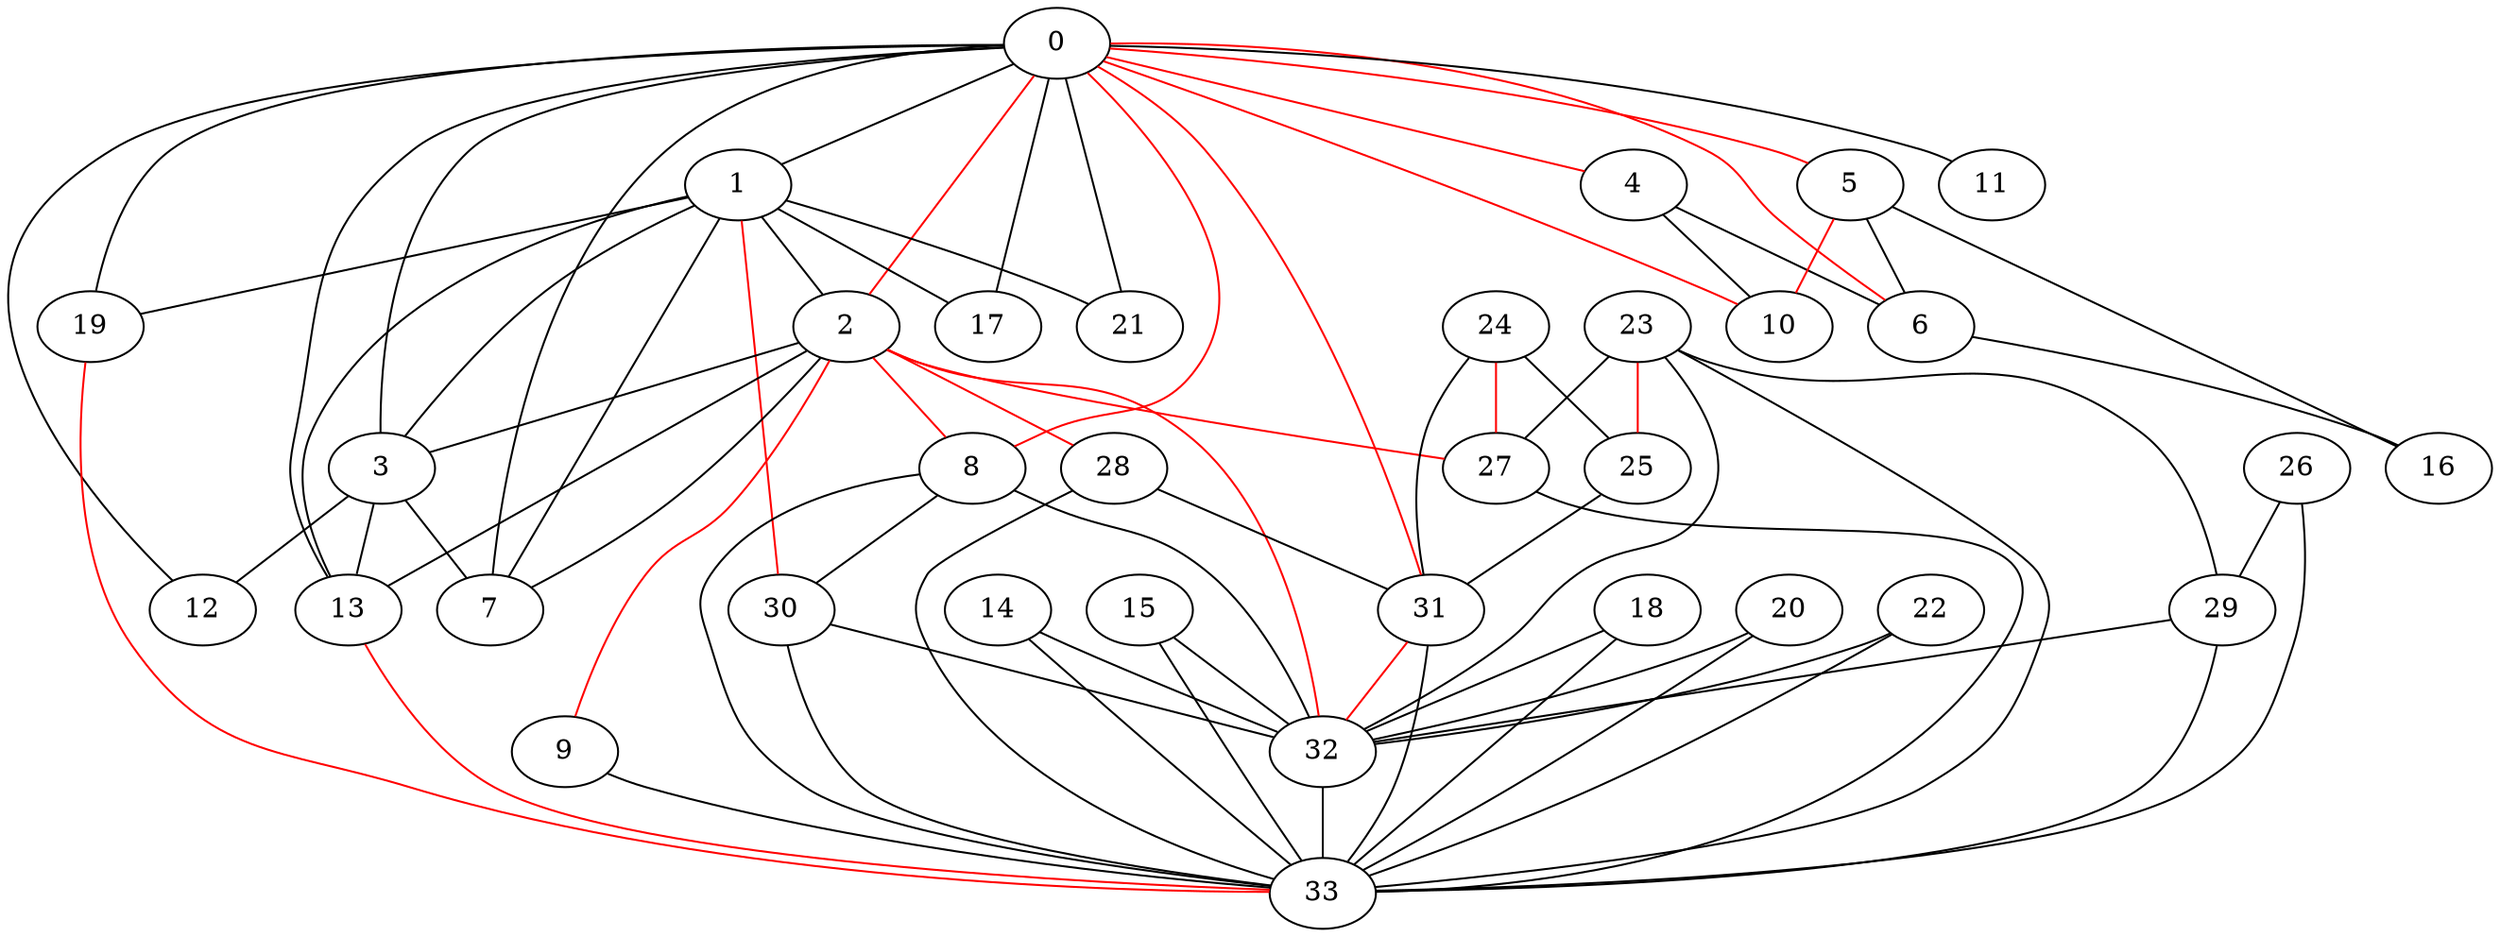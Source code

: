 graph {
	0 -- 1
	0 -- 2 [color=red]
	0 -- 3
	0 -- 4 [color=red]
	0 -- 5 [color=red]
	0 -- 6 [color=red]
	0 -- 7
	0 -- 8 [color=red]
	0 -- 10 [color=red]
	0 -- 11
	0 -- 12
	0 -- 13
	0 -- 17
	0 -- 19
	0 -- 21
	0 -- 31 [color=red]
	1 -- 2
	1 -- 3
	1 -- 7
	1 -- 13
	1 -- 17
	1 -- 19
	1 -- 21
	1 -- 30 [color=red]
	2 -- 3
	2 -- 7
	2 -- 8 [color=red]
	2 -- 9 [color=red]
	2 -- 13
	2 -- 27 [color=red]
	2 -- 28 [color=red]
	2 -- 32 [color=red]
	3 -- 7
	3 -- 12
	3 -- 13
	4 -- 6
	4 -- 10
	5 -- 6
	5 -- 10 [color=red]
	5 -- 16
	6 -- 16
	8 -- 30
	8 -- 32
	8 -- 33
	9 -- 33
	13 -- 33 [color=red]
	14 -- 32
	14 -- 33
	15 -- 32
	15 -- 33
	18 -- 32
	18 -- 33
	19 -- 33 [color=red]
	20 -- 32
	20 -- 33
	22 -- 32
	22 -- 33
	23 -- 25 [color=red]
	23 -- 27
	23 -- 29
	23 -- 32
	23 -- 33
	24 -- 25
	24 -- 27 [color=red]
	24 -- 31
	25 -- 31
	26 -- 29
	26 -- 33
	27 -- 33
	28 -- 31
	28 -- 33
	29 -- 32
	29 -- 33
	30 -- 32
	30 -- 33
	31 -- 32 [color=red]
	31 -- 33
	32 -- 33
}
